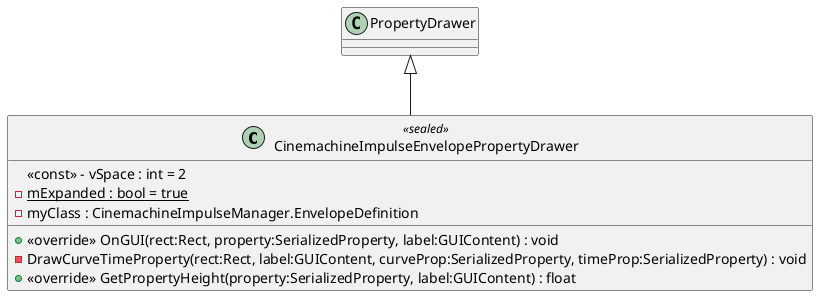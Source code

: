 @startuml
class CinemachineImpulseEnvelopePropertyDrawer <<sealed>> {
    <<const>> - vSpace : int = 2
    {static} - mExpanded : bool = true
    - myClass : CinemachineImpulseManager.EnvelopeDefinition
    + <<override>> OnGUI(rect:Rect, property:SerializedProperty, label:GUIContent) : void
    - DrawCurveTimeProperty(rect:Rect, label:GUIContent, curveProp:SerializedProperty, timeProp:SerializedProperty) : void
    + <<override>> GetPropertyHeight(property:SerializedProperty, label:GUIContent) : float
}
PropertyDrawer <|-- CinemachineImpulseEnvelopePropertyDrawer
@enduml
